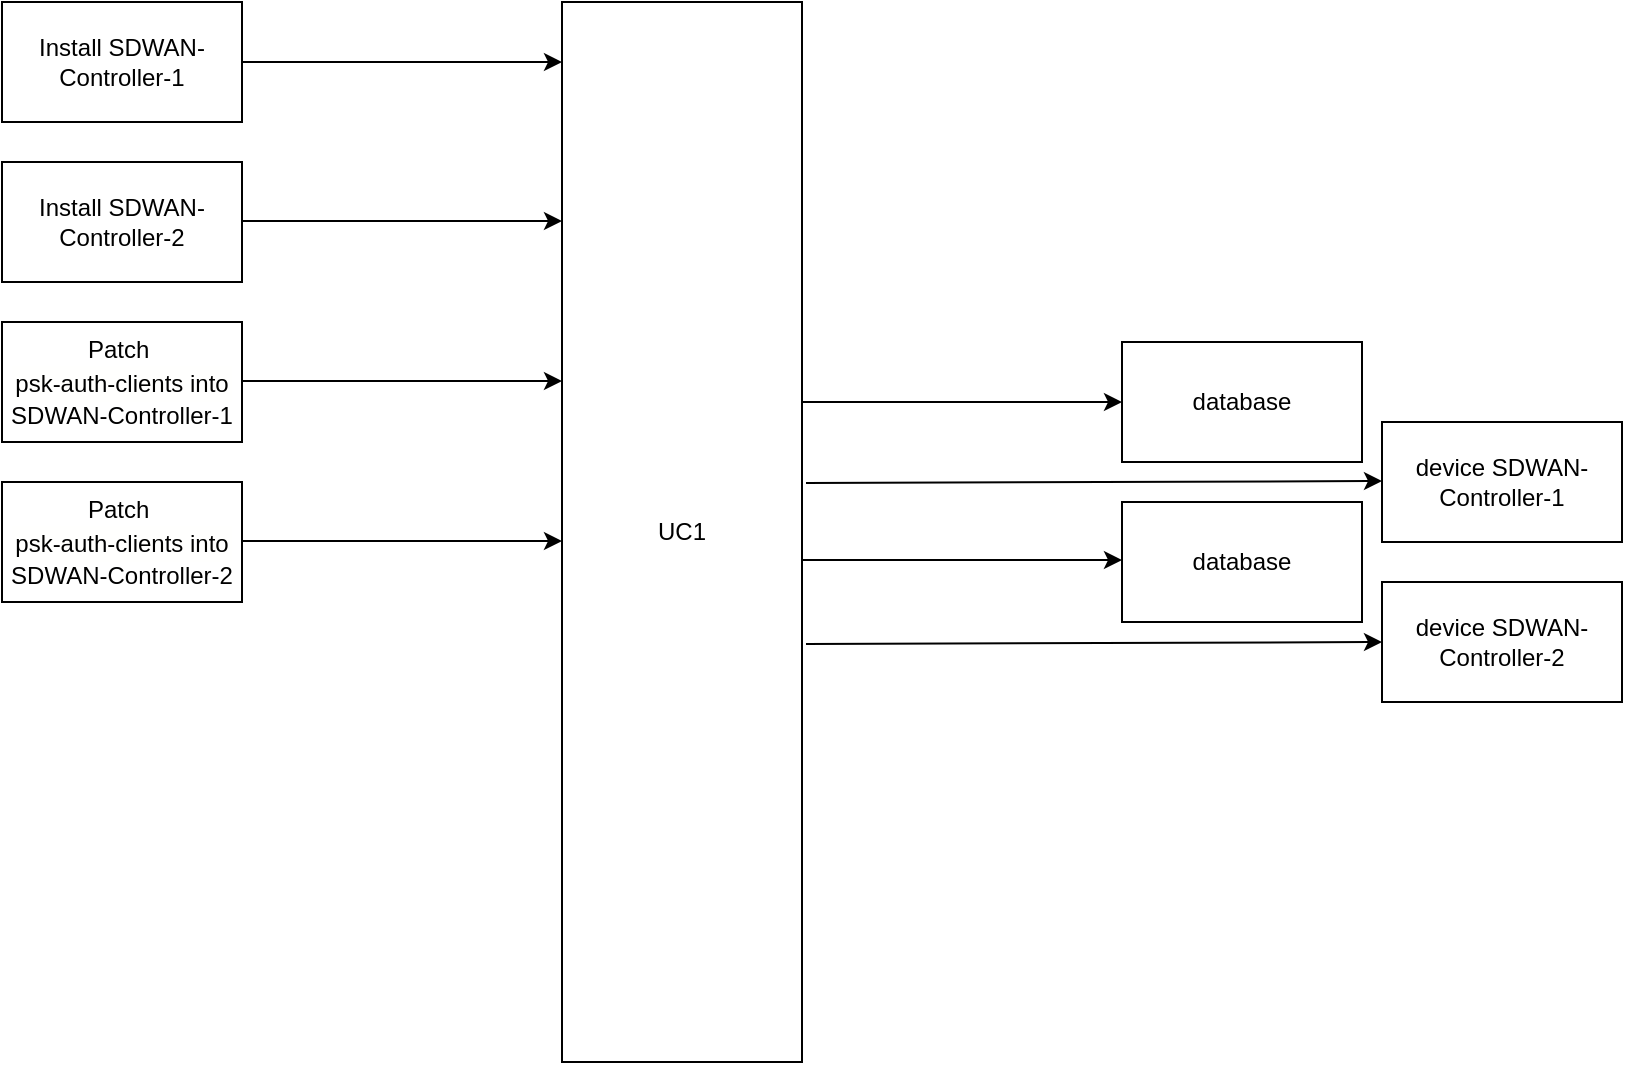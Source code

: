 <mxfile version="21.0.2" type="github">
  <diagram name="Page-1" id="3RMCWhl5PHncabbVMPHI">
    <mxGraphModel dx="1358" dy="766" grid="1" gridSize="10" guides="1" tooltips="1" connect="1" arrows="1" fold="1" page="1" pageScale="1" pageWidth="850" pageHeight="1100" math="0" shadow="0">
      <root>
        <mxCell id="0" />
        <mxCell id="1" parent="0" />
        <mxCell id="R-ZUeF_FnKZB5lgrU_ho-3" value="UC1" style="rounded=0;whiteSpace=wrap;html=1;" vertex="1" parent="1">
          <mxGeometry x="320" y="40" width="120" height="530" as="geometry" />
        </mxCell>
        <mxCell id="R-ZUeF_FnKZB5lgrU_ho-4" value="Install SDWAN-Controller-1" style="rounded=0;whiteSpace=wrap;html=1;" vertex="1" parent="1">
          <mxGeometry x="40" y="40" width="120" height="60" as="geometry" />
        </mxCell>
        <mxCell id="R-ZUeF_FnKZB5lgrU_ho-5" value="" style="endArrow=classic;html=1;rounded=0;exitX=1;exitY=0.5;exitDx=0;exitDy=0;" edge="1" parent="1" source="R-ZUeF_FnKZB5lgrU_ho-4">
          <mxGeometry width="50" height="50" relative="1" as="geometry">
            <mxPoint x="170" y="70" as="sourcePoint" />
            <mxPoint x="320" y="70" as="targetPoint" />
          </mxGeometry>
        </mxCell>
        <mxCell id="R-ZUeF_FnKZB5lgrU_ho-7" value="Install SDWAN-Controller-2" style="rounded=0;whiteSpace=wrap;html=1;" vertex="1" parent="1">
          <mxGeometry x="40" y="120" width="120" height="60" as="geometry" />
        </mxCell>
        <mxCell id="R-ZUeF_FnKZB5lgrU_ho-8" value="" style="endArrow=classic;html=1;rounded=0;exitX=1;exitY=0.5;exitDx=0;exitDy=0;" edge="1" parent="1">
          <mxGeometry width="50" height="50" relative="1" as="geometry">
            <mxPoint x="160" y="149.5" as="sourcePoint" />
            <mxPoint x="320" y="149.5" as="targetPoint" />
          </mxGeometry>
        </mxCell>
        <mxCell id="R-ZUeF_FnKZB5lgrU_ho-9" value="Patch&amp;nbsp;&lt;div style=&quot;color: rgb(0, 0, 0); background-color: rgb(255, 255, 254); font-weight: normal; font-size: 12px; line-height: 18px;&quot;&gt;&lt;div&gt;psk-auth-clients into&lt;br&gt;&lt;/div&gt;&lt;/div&gt; SDWAN-Controller-1" style="rounded=0;whiteSpace=wrap;html=1;" vertex="1" parent="1">
          <mxGeometry x="40" y="200" width="120" height="60" as="geometry" />
        </mxCell>
        <mxCell id="R-ZUeF_FnKZB5lgrU_ho-10" value="Patch&amp;nbsp;&lt;div style=&quot;color: rgb(0, 0, 0); background-color: rgb(255, 255, 254); font-weight: normal; font-size: 12px; line-height: 18px;&quot;&gt;&lt;div&gt;psk-auth-clients into&lt;br&gt;&lt;/div&gt;&lt;/div&gt; SDWAN-Controller-2" style="rounded=0;whiteSpace=wrap;html=1;" vertex="1" parent="1">
          <mxGeometry x="40" y="280" width="120" height="60" as="geometry" />
        </mxCell>
        <mxCell id="R-ZUeF_FnKZB5lgrU_ho-12" value="" style="endArrow=classic;html=1;rounded=0;exitX=1;exitY=0.5;exitDx=0;exitDy=0;" edge="1" parent="1">
          <mxGeometry width="50" height="50" relative="1" as="geometry">
            <mxPoint x="160" y="229.5" as="sourcePoint" />
            <mxPoint x="320" y="229.5" as="targetPoint" />
          </mxGeometry>
        </mxCell>
        <mxCell id="R-ZUeF_FnKZB5lgrU_ho-13" value="" style="endArrow=classic;html=1;rounded=0;exitX=1;exitY=0.5;exitDx=0;exitDy=0;" edge="1" parent="1">
          <mxGeometry width="50" height="50" relative="1" as="geometry">
            <mxPoint x="160" y="309.5" as="sourcePoint" />
            <mxPoint x="320" y="309.5" as="targetPoint" />
          </mxGeometry>
        </mxCell>
        <mxCell id="R-ZUeF_FnKZB5lgrU_ho-14" value="" style="endArrow=classic;html=1;rounded=0;exitX=1;exitY=0.5;exitDx=0;exitDy=0;" edge="1" parent="1">
          <mxGeometry width="50" height="50" relative="1" as="geometry">
            <mxPoint x="440" y="240" as="sourcePoint" />
            <mxPoint x="600" y="240" as="targetPoint" />
          </mxGeometry>
        </mxCell>
        <mxCell id="R-ZUeF_FnKZB5lgrU_ho-16" value="database" style="rounded=0;whiteSpace=wrap;html=1;" vertex="1" parent="1">
          <mxGeometry x="600" y="210" width="120" height="60" as="geometry" />
        </mxCell>
        <mxCell id="R-ZUeF_FnKZB5lgrU_ho-17" value="device SDWAN-Controller-1" style="rounded=0;whiteSpace=wrap;html=1;" vertex="1" parent="1">
          <mxGeometry x="730" y="250" width="120" height="60" as="geometry" />
        </mxCell>
        <mxCell id="R-ZUeF_FnKZB5lgrU_ho-18" value="database" style="rounded=0;whiteSpace=wrap;html=1;" vertex="1" parent="1">
          <mxGeometry x="600" y="290" width="120" height="60" as="geometry" />
        </mxCell>
        <mxCell id="R-ZUeF_FnKZB5lgrU_ho-19" value="device SDWAN-Controller-2" style="rounded=0;whiteSpace=wrap;html=1;" vertex="1" parent="1">
          <mxGeometry x="730" y="330" width="120" height="60" as="geometry" />
        </mxCell>
        <mxCell id="R-ZUeF_FnKZB5lgrU_ho-20" value="" style="endArrow=classic;html=1;rounded=0;exitX=1;exitY=0.5;exitDx=0;exitDy=0;" edge="1" parent="1">
          <mxGeometry width="50" height="50" relative="1" as="geometry">
            <mxPoint x="440" y="319" as="sourcePoint" />
            <mxPoint x="600" y="319" as="targetPoint" />
          </mxGeometry>
        </mxCell>
        <mxCell id="R-ZUeF_FnKZB5lgrU_ho-21" value="" style="endArrow=classic;html=1;rounded=0;exitX=1;exitY=0.5;exitDx=0;exitDy=0;entryX=-0.017;entryY=0.65;entryDx=0;entryDy=0;entryPerimeter=0;" edge="1" parent="1">
          <mxGeometry width="50" height="50" relative="1" as="geometry">
            <mxPoint x="442" y="361" as="sourcePoint" />
            <mxPoint x="730" y="360" as="targetPoint" />
          </mxGeometry>
        </mxCell>
        <mxCell id="R-ZUeF_FnKZB5lgrU_ho-22" value="" style="endArrow=classic;html=1;rounded=0;exitX=1;exitY=0.5;exitDx=0;exitDy=0;entryX=-0.017;entryY=0.65;entryDx=0;entryDy=0;entryPerimeter=0;" edge="1" parent="1">
          <mxGeometry width="50" height="50" relative="1" as="geometry">
            <mxPoint x="442" y="280.5" as="sourcePoint" />
            <mxPoint x="730" y="279.5" as="targetPoint" />
          </mxGeometry>
        </mxCell>
      </root>
    </mxGraphModel>
  </diagram>
</mxfile>
